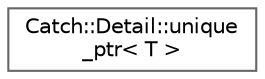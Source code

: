 digraph "Graphical Class Hierarchy"
{
 // LATEX_PDF_SIZE
  bgcolor="transparent";
  edge [fontname=Helvetica,fontsize=10,labelfontname=Helvetica,labelfontsize=10];
  node [fontname=Helvetica,fontsize=10,shape=box,height=0.2,width=0.4];
  rankdir="LR";
  Node0 [id="Node000000",label="Catch::Detail::unique\l_ptr\< T \>",height=0.2,width=0.4,color="grey40", fillcolor="white", style="filled",URL="$classCatch_1_1Detail_1_1unique__ptr.html",tooltip=" "];
}
